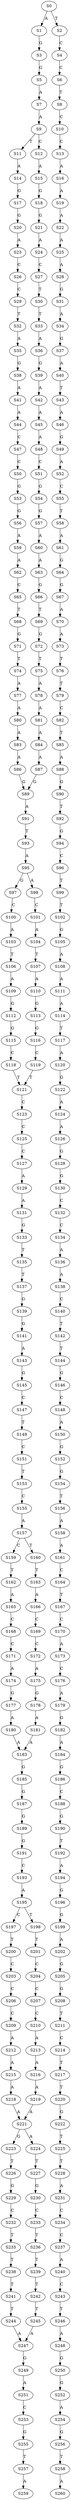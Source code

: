 strict digraph  {
	S0 -> S1 [ label = A ];
	S0 -> S2 [ label = T ];
	S1 -> S3 [ label = G ];
	S2 -> S4 [ label = C ];
	S3 -> S5 [ label = G ];
	S4 -> S6 [ label = C ];
	S5 -> S7 [ label = A ];
	S6 -> S8 [ label = T ];
	S7 -> S9 [ label = A ];
	S8 -> S10 [ label = C ];
	S9 -> S11 [ label = T ];
	S9 -> S12 [ label = C ];
	S10 -> S13 [ label = C ];
	S11 -> S14 [ label = A ];
	S12 -> S15 [ label = A ];
	S13 -> S16 [ label = A ];
	S14 -> S17 [ label = G ];
	S15 -> S18 [ label = G ];
	S16 -> S19 [ label = A ];
	S17 -> S20 [ label = G ];
	S18 -> S21 [ label = G ];
	S19 -> S22 [ label = A ];
	S20 -> S23 [ label = A ];
	S21 -> S24 [ label = A ];
	S22 -> S25 [ label = A ];
	S23 -> S26 [ label = C ];
	S24 -> S27 [ label = C ];
	S25 -> S28 [ label = A ];
	S26 -> S29 [ label = C ];
	S27 -> S30 [ label = T ];
	S28 -> S31 [ label = G ];
	S29 -> S32 [ label = T ];
	S30 -> S33 [ label = T ];
	S31 -> S34 [ label = A ];
	S32 -> S35 [ label = A ];
	S33 -> S36 [ label = A ];
	S34 -> S37 [ label = G ];
	S35 -> S38 [ label = G ];
	S36 -> S39 [ label = G ];
	S37 -> S40 [ label = A ];
	S38 -> S41 [ label = A ];
	S39 -> S42 [ label = A ];
	S40 -> S43 [ label = T ];
	S41 -> S44 [ label = A ];
	S42 -> S45 [ label = A ];
	S43 -> S46 [ label = A ];
	S44 -> S47 [ label = C ];
	S45 -> S48 [ label = A ];
	S46 -> S49 [ label = G ];
	S47 -> S50 [ label = C ];
	S48 -> S51 [ label = C ];
	S49 -> S52 [ label = A ];
	S50 -> S53 [ label = G ];
	S51 -> S54 [ label = G ];
	S52 -> S55 [ label = C ];
	S53 -> S56 [ label = G ];
	S54 -> S57 [ label = G ];
	S55 -> S58 [ label = T ];
	S56 -> S59 [ label = A ];
	S57 -> S60 [ label = A ];
	S58 -> S61 [ label = A ];
	S59 -> S62 [ label = A ];
	S60 -> S63 [ label = A ];
	S61 -> S64 [ label = G ];
	S62 -> S65 [ label = C ];
	S63 -> S66 [ label = G ];
	S64 -> S67 [ label = G ];
	S65 -> S68 [ label = T ];
	S66 -> S69 [ label = T ];
	S67 -> S70 [ label = A ];
	S68 -> S71 [ label = G ];
	S69 -> S72 [ label = G ];
	S70 -> S73 [ label = A ];
	S71 -> S74 [ label = T ];
	S72 -> S75 [ label = T ];
	S73 -> S76 [ label = T ];
	S74 -> S77 [ label = A ];
	S75 -> S78 [ label = A ];
	S76 -> S79 [ label = T ];
	S77 -> S80 [ label = A ];
	S78 -> S81 [ label = A ];
	S79 -> S82 [ label = C ];
	S80 -> S83 [ label = A ];
	S81 -> S84 [ label = A ];
	S82 -> S85 [ label = T ];
	S83 -> S86 [ label = A ];
	S84 -> S87 [ label = A ];
	S85 -> S88 [ label = A ];
	S86 -> S89 [ label = G ];
	S87 -> S89 [ label = G ];
	S88 -> S90 [ label = G ];
	S89 -> S91 [ label = A ];
	S90 -> S92 [ label = T ];
	S91 -> S93 [ label = T ];
	S92 -> S94 [ label = G ];
	S93 -> S95 [ label = A ];
	S94 -> S96 [ label = C ];
	S95 -> S97 [ label = G ];
	S95 -> S98 [ label = A ];
	S96 -> S99 [ label = T ];
	S97 -> S100 [ label = C ];
	S98 -> S101 [ label = C ];
	S99 -> S102 [ label = T ];
	S100 -> S103 [ label = A ];
	S101 -> S104 [ label = A ];
	S102 -> S105 [ label = G ];
	S103 -> S106 [ label = T ];
	S104 -> S107 [ label = T ];
	S105 -> S108 [ label = A ];
	S106 -> S109 [ label = A ];
	S107 -> S110 [ label = A ];
	S108 -> S111 [ label = A ];
	S109 -> S112 [ label = G ];
	S110 -> S113 [ label = G ];
	S111 -> S114 [ label = A ];
	S112 -> S115 [ label = G ];
	S113 -> S116 [ label = G ];
	S114 -> S117 [ label = T ];
	S115 -> S118 [ label = C ];
	S116 -> S119 [ label = C ];
	S117 -> S120 [ label = A ];
	S118 -> S121 [ label = T ];
	S119 -> S121 [ label = T ];
	S120 -> S122 [ label = G ];
	S121 -> S123 [ label = C ];
	S122 -> S124 [ label = A ];
	S123 -> S125 [ label = C ];
	S124 -> S126 [ label = A ];
	S125 -> S127 [ label = C ];
	S126 -> S128 [ label = G ];
	S127 -> S129 [ label = A ];
	S128 -> S130 [ label = G ];
	S129 -> S131 [ label = A ];
	S130 -> S132 [ label = C ];
	S131 -> S133 [ label = G ];
	S132 -> S134 [ label = C ];
	S133 -> S135 [ label = T ];
	S134 -> S136 [ label = A ];
	S135 -> S137 [ label = T ];
	S136 -> S138 [ label = A ];
	S137 -> S139 [ label = G ];
	S138 -> S140 [ label = C ];
	S139 -> S141 [ label = G ];
	S140 -> S142 [ label = T ];
	S141 -> S143 [ label = A ];
	S142 -> S144 [ label = T ];
	S143 -> S145 [ label = G ];
	S144 -> S146 [ label = G ];
	S145 -> S147 [ label = C ];
	S146 -> S148 [ label = C ];
	S147 -> S149 [ label = T ];
	S148 -> S150 [ label = A ];
	S149 -> S151 [ label = C ];
	S150 -> S152 [ label = G ];
	S151 -> S153 [ label = T ];
	S152 -> S154 [ label = G ];
	S153 -> S155 [ label = C ];
	S154 -> S156 [ label = T ];
	S155 -> S157 [ label = A ];
	S156 -> S158 [ label = A ];
	S157 -> S159 [ label = C ];
	S157 -> S160 [ label = T ];
	S158 -> S161 [ label = A ];
	S159 -> S162 [ label = T ];
	S160 -> S163 [ label = T ];
	S161 -> S164 [ label = C ];
	S162 -> S165 [ label = A ];
	S163 -> S166 [ label = A ];
	S164 -> S167 [ label = T ];
	S165 -> S168 [ label = C ];
	S166 -> S169 [ label = C ];
	S167 -> S170 [ label = C ];
	S168 -> S171 [ label = C ];
	S169 -> S172 [ label = C ];
	S170 -> S173 [ label = A ];
	S171 -> S174 [ label = A ];
	S172 -> S175 [ label = A ];
	S173 -> S176 [ label = C ];
	S174 -> S177 [ label = G ];
	S175 -> S178 [ label = G ];
	S176 -> S179 [ label = A ];
	S177 -> S180 [ label = A ];
	S178 -> S181 [ label = A ];
	S179 -> S182 [ label = G ];
	S180 -> S183 [ label = A ];
	S181 -> S183 [ label = A ];
	S182 -> S184 [ label = A ];
	S183 -> S185 [ label = G ];
	S184 -> S186 [ label = G ];
	S185 -> S187 [ label = G ];
	S186 -> S188 [ label = C ];
	S187 -> S189 [ label = G ];
	S188 -> S190 [ label = G ];
	S189 -> S191 [ label = G ];
	S190 -> S192 [ label = T ];
	S191 -> S193 [ label = C ];
	S192 -> S194 [ label = A ];
	S193 -> S195 [ label = A ];
	S194 -> S196 [ label = G ];
	S195 -> S197 [ label = C ];
	S195 -> S198 [ label = T ];
	S196 -> S199 [ label = G ];
	S197 -> S200 [ label = T ];
	S198 -> S201 [ label = T ];
	S199 -> S202 [ label = A ];
	S200 -> S203 [ label = C ];
	S201 -> S204 [ label = C ];
	S202 -> S205 [ label = G ];
	S203 -> S206 [ label = C ];
	S204 -> S207 [ label = C ];
	S205 -> S208 [ label = G ];
	S206 -> S209 [ label = C ];
	S207 -> S210 [ label = C ];
	S208 -> S211 [ label = T ];
	S209 -> S212 [ label = A ];
	S210 -> S213 [ label = A ];
	S211 -> S214 [ label = C ];
	S212 -> S215 [ label = A ];
	S213 -> S216 [ label = A ];
	S214 -> S217 [ label = T ];
	S215 -> S218 [ label = A ];
	S216 -> S219 [ label = A ];
	S217 -> S220 [ label = T ];
	S218 -> S221 [ label = A ];
	S219 -> S221 [ label = A ];
	S220 -> S222 [ label = G ];
	S221 -> S223 [ label = G ];
	S221 -> S224 [ label = A ];
	S222 -> S225 [ label = T ];
	S223 -> S226 [ label = T ];
	S224 -> S227 [ label = T ];
	S225 -> S228 [ label = T ];
	S226 -> S229 [ label = G ];
	S227 -> S230 [ label = G ];
	S228 -> S231 [ label = A ];
	S229 -> S232 [ label = C ];
	S230 -> S233 [ label = C ];
	S231 -> S234 [ label = C ];
	S232 -> S235 [ label = T ];
	S233 -> S236 [ label = T ];
	S234 -> S237 [ label = C ];
	S235 -> S238 [ label = T ];
	S236 -> S239 [ label = T ];
	S237 -> S240 [ label = A ];
	S238 -> S241 [ label = T ];
	S239 -> S242 [ label = T ];
	S240 -> S243 [ label = C ];
	S241 -> S244 [ label = T ];
	S242 -> S245 [ label = T ];
	S243 -> S246 [ label = T ];
	S244 -> S247 [ label = A ];
	S245 -> S247 [ label = A ];
	S246 -> S248 [ label = A ];
	S247 -> S249 [ label = G ];
	S248 -> S250 [ label = G ];
	S249 -> S251 [ label = A ];
	S250 -> S252 [ label = G ];
	S251 -> S253 [ label = C ];
	S252 -> S254 [ label = A ];
	S253 -> S255 [ label = G ];
	S254 -> S256 [ label = G ];
	S255 -> S257 [ label = T ];
	S256 -> S258 [ label = T ];
	S257 -> S259 [ label = A ];
	S258 -> S260 [ label = A ];
}
